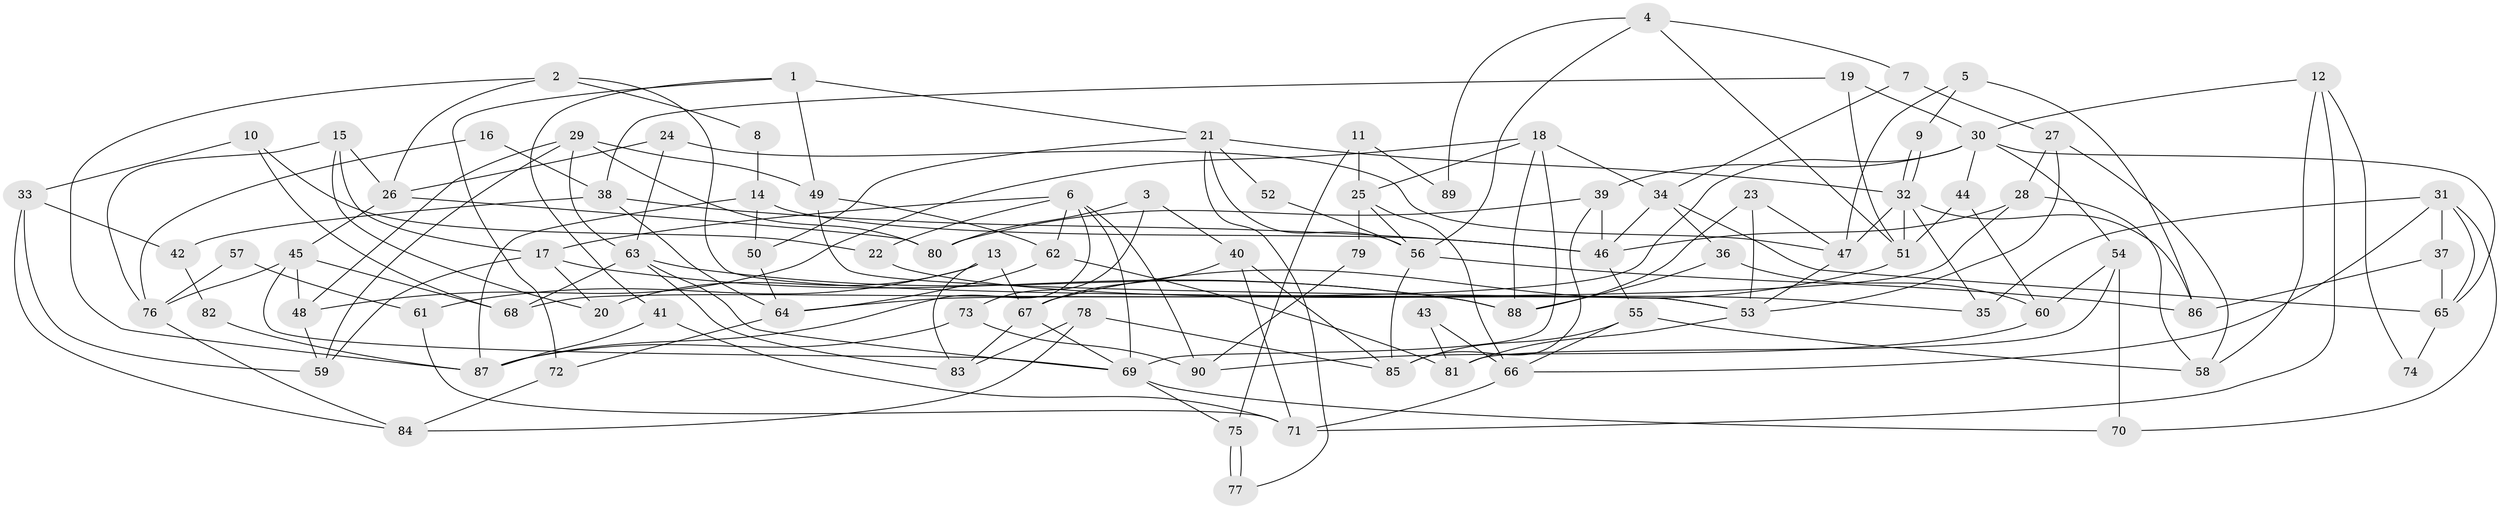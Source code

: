// coarse degree distribution, {5: 0.20689655172413793, 4: 0.2413793103448276, 3: 0.15517241379310345, 8: 0.13793103448275862, 6: 0.08620689655172414, 2: 0.08620689655172414, 7: 0.05172413793103448, 9: 0.034482758620689655}
// Generated by graph-tools (version 1.1) at 2025/52/02/27/25 19:52:07]
// undirected, 90 vertices, 180 edges
graph export_dot {
graph [start="1"]
  node [color=gray90,style=filled];
  1;
  2;
  3;
  4;
  5;
  6;
  7;
  8;
  9;
  10;
  11;
  12;
  13;
  14;
  15;
  16;
  17;
  18;
  19;
  20;
  21;
  22;
  23;
  24;
  25;
  26;
  27;
  28;
  29;
  30;
  31;
  32;
  33;
  34;
  35;
  36;
  37;
  38;
  39;
  40;
  41;
  42;
  43;
  44;
  45;
  46;
  47;
  48;
  49;
  50;
  51;
  52;
  53;
  54;
  55;
  56;
  57;
  58;
  59;
  60;
  61;
  62;
  63;
  64;
  65;
  66;
  67;
  68;
  69;
  70;
  71;
  72;
  73;
  74;
  75;
  76;
  77;
  78;
  79;
  80;
  81;
  82;
  83;
  84;
  85;
  86;
  87;
  88;
  89;
  90;
  1 -- 49;
  1 -- 41;
  1 -- 21;
  1 -- 72;
  2 -- 53;
  2 -- 26;
  2 -- 8;
  2 -- 87;
  3 -- 80;
  3 -- 40;
  3 -- 73;
  4 -- 51;
  4 -- 56;
  4 -- 7;
  4 -- 89;
  5 -- 47;
  5 -- 86;
  5 -- 9;
  6 -- 22;
  6 -- 69;
  6 -- 17;
  6 -- 62;
  6 -- 87;
  6 -- 90;
  7 -- 34;
  7 -- 27;
  8 -- 14;
  9 -- 32;
  9 -- 32;
  10 -- 33;
  10 -- 68;
  10 -- 22;
  11 -- 75;
  11 -- 25;
  11 -- 89;
  12 -- 58;
  12 -- 71;
  12 -- 30;
  12 -- 74;
  13 -- 20;
  13 -- 83;
  13 -- 61;
  13 -- 67;
  14 -- 87;
  14 -- 46;
  14 -- 50;
  15 -- 76;
  15 -- 26;
  15 -- 17;
  15 -- 20;
  16 -- 38;
  16 -- 76;
  17 -- 20;
  17 -- 59;
  17 -- 88;
  18 -- 69;
  18 -- 34;
  18 -- 25;
  18 -- 48;
  18 -- 88;
  19 -- 30;
  19 -- 38;
  19 -- 51;
  21 -- 32;
  21 -- 50;
  21 -- 52;
  21 -- 56;
  21 -- 77;
  22 -- 35;
  23 -- 47;
  23 -- 88;
  23 -- 53;
  24 -- 63;
  24 -- 26;
  24 -- 47;
  25 -- 56;
  25 -- 66;
  25 -- 79;
  26 -- 80;
  26 -- 45;
  27 -- 53;
  27 -- 28;
  27 -- 58;
  28 -- 64;
  28 -- 46;
  28 -- 58;
  29 -- 63;
  29 -- 48;
  29 -- 49;
  29 -- 59;
  29 -- 80;
  30 -- 54;
  30 -- 39;
  30 -- 44;
  30 -- 65;
  30 -- 68;
  31 -- 66;
  31 -- 65;
  31 -- 35;
  31 -- 37;
  31 -- 70;
  32 -- 51;
  32 -- 35;
  32 -- 47;
  32 -- 86;
  33 -- 84;
  33 -- 59;
  33 -- 42;
  34 -- 46;
  34 -- 36;
  34 -- 65;
  36 -- 88;
  36 -- 60;
  37 -- 65;
  37 -- 86;
  38 -- 46;
  38 -- 64;
  38 -- 42;
  39 -- 85;
  39 -- 46;
  39 -- 80;
  40 -- 85;
  40 -- 67;
  40 -- 71;
  41 -- 71;
  41 -- 87;
  42 -- 82;
  43 -- 66;
  43 -- 81;
  44 -- 51;
  44 -- 60;
  45 -- 48;
  45 -- 68;
  45 -- 69;
  45 -- 76;
  46 -- 55;
  47 -- 53;
  48 -- 59;
  49 -- 53;
  49 -- 62;
  50 -- 64;
  51 -- 67;
  52 -- 56;
  53 -- 81;
  54 -- 60;
  54 -- 81;
  54 -- 70;
  55 -- 58;
  55 -- 66;
  55 -- 85;
  56 -- 86;
  56 -- 85;
  57 -- 61;
  57 -- 76;
  60 -- 90;
  61 -- 71;
  62 -- 64;
  62 -- 81;
  63 -- 88;
  63 -- 69;
  63 -- 68;
  63 -- 83;
  64 -- 72;
  65 -- 74;
  66 -- 71;
  67 -- 69;
  67 -- 83;
  69 -- 70;
  69 -- 75;
  72 -- 84;
  73 -- 87;
  73 -- 90;
  75 -- 77;
  75 -- 77;
  76 -- 84;
  78 -- 83;
  78 -- 85;
  78 -- 84;
  79 -- 90;
  82 -- 87;
}

